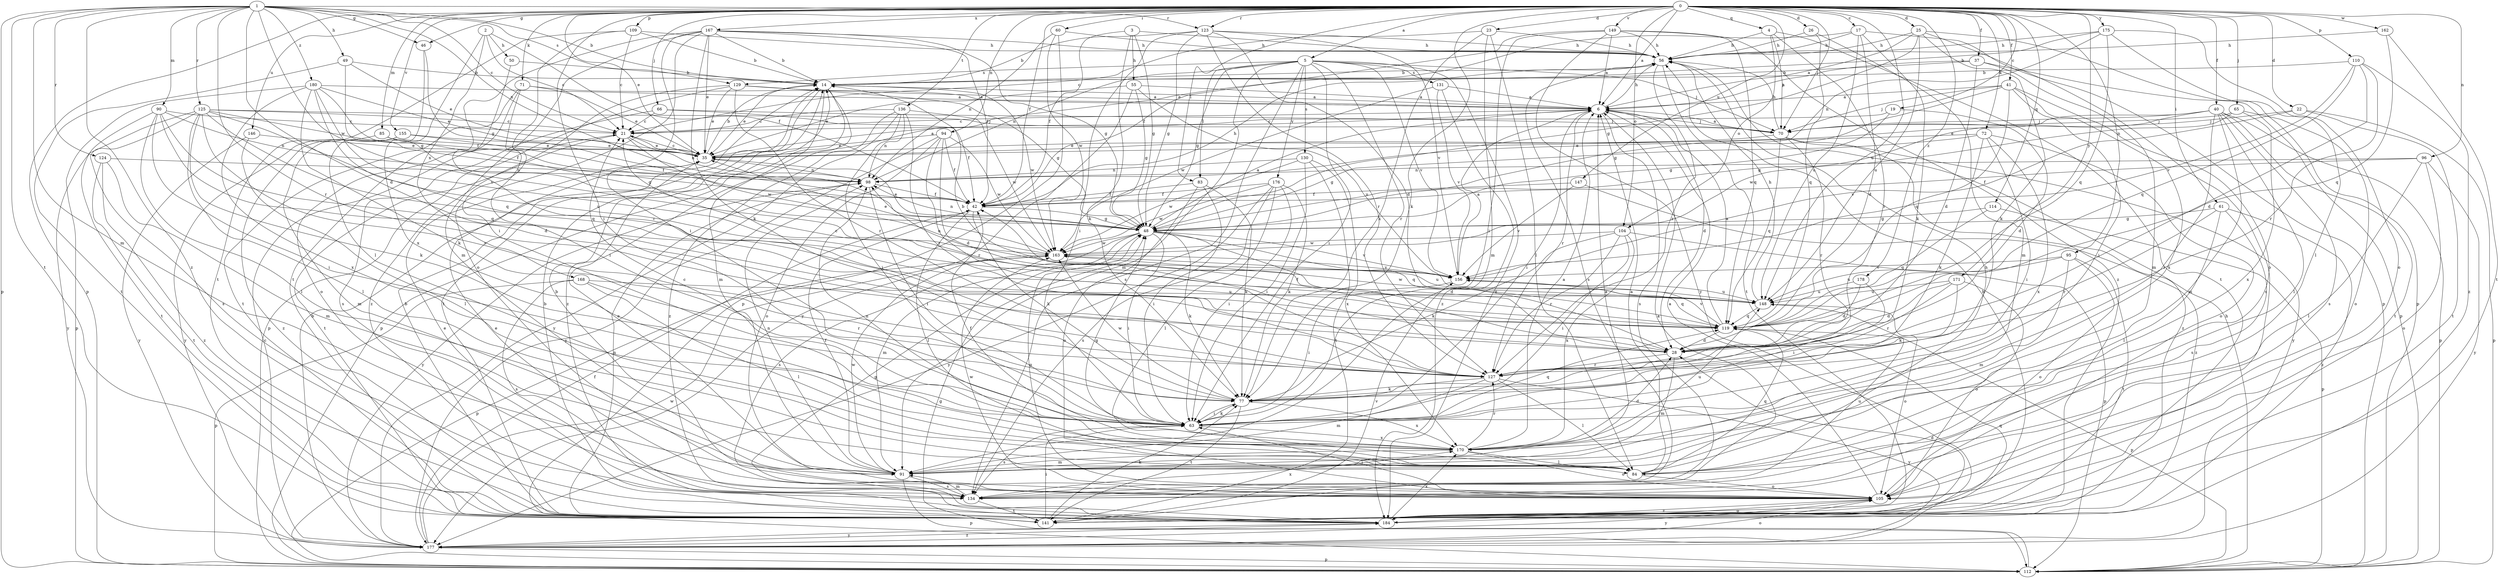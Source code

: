 strict digraph  {
0;
1;
2;
3;
4;
5;
6;
14;
17;
19;
21;
22;
23;
25;
26;
28;
35;
37;
40;
41;
42;
46;
48;
49;
50;
55;
56;
60;
61;
63;
65;
66;
70;
71;
72;
77;
83;
84;
85;
90;
91;
94;
95;
96;
98;
104;
105;
109;
110;
112;
114;
119;
123;
124;
125;
127;
129;
130;
131;
134;
136;
141;
146;
147;
148;
149;
155;
156;
162;
163;
167;
168;
170;
171;
175;
176;
177;
178;
180;
184;
0 -> 4  [label=q];
0 -> 5  [label=a];
0 -> 6  [label=a];
0 -> 17  [label=c];
0 -> 19  [label=c];
0 -> 22  [label=d];
0 -> 23  [label=d];
0 -> 25  [label=d];
0 -> 26  [label=d];
0 -> 35  [label=e];
0 -> 37  [label=f];
0 -> 40  [label=f];
0 -> 41  [label=f];
0 -> 42  [label=f];
0 -> 46  [label=g];
0 -> 60  [label=i];
0 -> 61  [label=i];
0 -> 63  [label=i];
0 -> 65  [label=j];
0 -> 66  [label=j];
0 -> 70  [label=j];
0 -> 71  [label=k];
0 -> 72  [label=k];
0 -> 77  [label=k];
0 -> 83  [label=l];
0 -> 85  [label=m];
0 -> 94  [label=n];
0 -> 95  [label=n];
0 -> 96  [label=n];
0 -> 104  [label=o];
0 -> 109  [label=p];
0 -> 110  [label=p];
0 -> 112  [label=p];
0 -> 114  [label=q];
0 -> 123  [label=r];
0 -> 136  [label=t];
0 -> 146  [label=u];
0 -> 147  [label=u];
0 -> 148  [label=u];
0 -> 149  [label=v];
0 -> 155  [label=v];
0 -> 162  [label=w];
0 -> 167  [label=x];
0 -> 171  [label=y];
0 -> 175  [label=y];
0 -> 178  [label=z];
1 -> 14  [label=b];
1 -> 21  [label=c];
1 -> 28  [label=d];
1 -> 46  [label=g];
1 -> 49  [label=h];
1 -> 90  [label=m];
1 -> 91  [label=m];
1 -> 98  [label=n];
1 -> 112  [label=p];
1 -> 123  [label=r];
1 -> 124  [label=r];
1 -> 125  [label=r];
1 -> 127  [label=r];
1 -> 129  [label=s];
1 -> 141  [label=t];
1 -> 163  [label=w];
1 -> 180  [label=z];
1 -> 184  [label=z];
2 -> 21  [label=c];
2 -> 42  [label=f];
2 -> 50  [label=h];
2 -> 168  [label=x];
2 -> 170  [label=x];
3 -> 42  [label=f];
3 -> 48  [label=g];
3 -> 55  [label=h];
3 -> 56  [label=h];
3 -> 77  [label=k];
4 -> 56  [label=h];
4 -> 70  [label=j];
4 -> 104  [label=o];
4 -> 127  [label=r];
4 -> 141  [label=t];
5 -> 48  [label=g];
5 -> 63  [label=i];
5 -> 70  [label=j];
5 -> 83  [label=l];
5 -> 91  [label=m];
5 -> 98  [label=n];
5 -> 127  [label=r];
5 -> 129  [label=s];
5 -> 130  [label=s];
5 -> 131  [label=s];
5 -> 134  [label=s];
5 -> 156  [label=v];
5 -> 176  [label=y];
5 -> 184  [label=z];
6 -> 21  [label=c];
6 -> 28  [label=d];
6 -> 56  [label=h];
6 -> 63  [label=i];
6 -> 70  [label=j];
6 -> 127  [label=r];
6 -> 134  [label=s];
14 -> 6  [label=a];
14 -> 35  [label=e];
14 -> 91  [label=m];
14 -> 112  [label=p];
14 -> 141  [label=t];
14 -> 163  [label=w];
14 -> 184  [label=z];
17 -> 28  [label=d];
17 -> 35  [label=e];
17 -> 56  [label=h];
17 -> 77  [label=k];
17 -> 112  [label=p];
17 -> 148  [label=u];
19 -> 21  [label=c];
19 -> 28  [label=d];
19 -> 48  [label=g];
21 -> 35  [label=e];
21 -> 98  [label=n];
21 -> 141  [label=t];
21 -> 163  [label=w];
22 -> 70  [label=j];
22 -> 112  [label=p];
22 -> 141  [label=t];
22 -> 156  [label=v];
23 -> 21  [label=c];
23 -> 56  [label=h];
23 -> 77  [label=k];
23 -> 84  [label=l];
23 -> 91  [label=m];
25 -> 6  [label=a];
25 -> 48  [label=g];
25 -> 56  [label=h];
25 -> 77  [label=k];
25 -> 105  [label=o];
25 -> 112  [label=p];
25 -> 148  [label=u];
26 -> 56  [label=h];
26 -> 91  [label=m];
26 -> 119  [label=q];
28 -> 42  [label=f];
28 -> 91  [label=m];
28 -> 127  [label=r];
35 -> 6  [label=a];
35 -> 14  [label=b];
35 -> 21  [label=c];
35 -> 98  [label=n];
37 -> 6  [label=a];
37 -> 14  [label=b];
37 -> 28  [label=d];
37 -> 91  [label=m];
37 -> 112  [label=p];
40 -> 35  [label=e];
40 -> 48  [label=g];
40 -> 63  [label=i];
40 -> 70  [label=j];
40 -> 84  [label=l];
40 -> 91  [label=m];
40 -> 112  [label=p];
40 -> 134  [label=s];
40 -> 141  [label=t];
41 -> 6  [label=a];
41 -> 48  [label=g];
41 -> 63  [label=i];
41 -> 70  [label=j];
41 -> 119  [label=q];
41 -> 134  [label=s];
41 -> 170  [label=x];
42 -> 48  [label=g];
42 -> 56  [label=h];
42 -> 77  [label=k];
42 -> 84  [label=l];
46 -> 48  [label=g];
46 -> 84  [label=l];
48 -> 6  [label=a];
48 -> 28  [label=d];
48 -> 35  [label=e];
48 -> 63  [label=i];
48 -> 77  [label=k];
48 -> 91  [label=m];
48 -> 98  [label=n];
48 -> 119  [label=q];
48 -> 134  [label=s];
48 -> 156  [label=v];
48 -> 163  [label=w];
49 -> 14  [label=b];
49 -> 35  [label=e];
49 -> 48  [label=g];
49 -> 141  [label=t];
50 -> 14  [label=b];
50 -> 127  [label=r];
55 -> 6  [label=a];
55 -> 35  [label=e];
55 -> 48  [label=g];
55 -> 148  [label=u];
55 -> 177  [label=y];
56 -> 14  [label=b];
56 -> 127  [label=r];
56 -> 134  [label=s];
56 -> 141  [label=t];
60 -> 56  [label=h];
60 -> 98  [label=n];
60 -> 112  [label=p];
60 -> 163  [label=w];
61 -> 48  [label=g];
61 -> 84  [label=l];
61 -> 127  [label=r];
61 -> 134  [label=s];
61 -> 184  [label=z];
63 -> 21  [label=c];
63 -> 77  [label=k];
63 -> 119  [label=q];
63 -> 134  [label=s];
63 -> 170  [label=x];
65 -> 70  [label=j];
65 -> 105  [label=o];
65 -> 163  [label=w];
65 -> 170  [label=x];
66 -> 21  [label=c];
66 -> 42  [label=f];
66 -> 70  [label=j];
66 -> 134  [label=s];
70 -> 6  [label=a];
70 -> 35  [label=e];
70 -> 56  [label=h];
70 -> 119  [label=q];
70 -> 127  [label=r];
70 -> 177  [label=y];
70 -> 184  [label=z];
71 -> 6  [label=a];
71 -> 35  [label=e];
71 -> 63  [label=i];
71 -> 105  [label=o];
71 -> 141  [label=t];
72 -> 35  [label=e];
72 -> 48  [label=g];
72 -> 63  [label=i];
72 -> 77  [label=k];
72 -> 105  [label=o];
72 -> 170  [label=x];
77 -> 63  [label=i];
77 -> 141  [label=t];
77 -> 163  [label=w];
77 -> 170  [label=x];
83 -> 42  [label=f];
83 -> 63  [label=i];
83 -> 77  [label=k];
83 -> 105  [label=o];
84 -> 6  [label=a];
84 -> 56  [label=h];
84 -> 105  [label=o];
84 -> 119  [label=q];
85 -> 35  [label=e];
85 -> 48  [label=g];
85 -> 177  [label=y];
90 -> 21  [label=c];
90 -> 28  [label=d];
90 -> 63  [label=i];
90 -> 84  [label=l];
90 -> 98  [label=n];
90 -> 119  [label=q];
90 -> 141  [label=t];
91 -> 6  [label=a];
91 -> 35  [label=e];
91 -> 42  [label=f];
91 -> 98  [label=n];
91 -> 112  [label=p];
91 -> 134  [label=s];
91 -> 163  [label=w];
94 -> 28  [label=d];
94 -> 35  [label=e];
94 -> 42  [label=f];
94 -> 105  [label=o];
94 -> 127  [label=r];
94 -> 163  [label=w];
94 -> 177  [label=y];
95 -> 91  [label=m];
95 -> 105  [label=o];
95 -> 141  [label=t];
95 -> 148  [label=u];
95 -> 156  [label=v];
96 -> 42  [label=f];
96 -> 84  [label=l];
96 -> 98  [label=n];
96 -> 105  [label=o];
96 -> 177  [label=y];
98 -> 42  [label=f];
98 -> 63  [label=i];
98 -> 177  [label=y];
104 -> 63  [label=i];
104 -> 77  [label=k];
104 -> 112  [label=p];
104 -> 127  [label=r];
104 -> 163  [label=w];
104 -> 170  [label=x];
105 -> 6  [label=a];
105 -> 14  [label=b];
105 -> 35  [label=e];
105 -> 48  [label=g];
105 -> 63  [label=i];
105 -> 163  [label=w];
105 -> 177  [label=y];
105 -> 184  [label=z];
109 -> 14  [label=b];
109 -> 21  [label=c];
109 -> 56  [label=h];
109 -> 63  [label=i];
109 -> 141  [label=t];
110 -> 14  [label=b];
110 -> 28  [label=d];
110 -> 119  [label=q];
110 -> 127  [label=r];
110 -> 156  [label=v];
110 -> 184  [label=z];
112 -> 48  [label=g];
112 -> 56  [label=h];
114 -> 48  [label=g];
114 -> 112  [label=p];
114 -> 119  [label=q];
119 -> 6  [label=a];
119 -> 14  [label=b];
119 -> 21  [label=c];
119 -> 28  [label=d];
119 -> 112  [label=p];
119 -> 156  [label=v];
123 -> 14  [label=b];
123 -> 28  [label=d];
123 -> 48  [label=g];
123 -> 56  [label=h];
123 -> 63  [label=i];
123 -> 127  [label=r];
123 -> 156  [label=v];
124 -> 91  [label=m];
124 -> 98  [label=n];
124 -> 141  [label=t];
124 -> 184  [label=z];
125 -> 21  [label=c];
125 -> 42  [label=f];
125 -> 70  [label=j];
125 -> 77  [label=k];
125 -> 84  [label=l];
125 -> 119  [label=q];
125 -> 127  [label=r];
125 -> 134  [label=s];
125 -> 148  [label=u];
125 -> 177  [label=y];
127 -> 77  [label=k];
127 -> 84  [label=l];
127 -> 91  [label=m];
127 -> 177  [label=y];
129 -> 6  [label=a];
129 -> 35  [label=e];
129 -> 48  [label=g];
129 -> 112  [label=p];
129 -> 127  [label=r];
129 -> 184  [label=z];
130 -> 63  [label=i];
130 -> 98  [label=n];
130 -> 141  [label=t];
130 -> 163  [label=w];
130 -> 170  [label=x];
131 -> 6  [label=a];
131 -> 156  [label=v];
131 -> 163  [label=w];
131 -> 184  [label=z];
134 -> 35  [label=e];
134 -> 91  [label=m];
134 -> 141  [label=t];
134 -> 148  [label=u];
134 -> 170  [label=x];
136 -> 21  [label=c];
136 -> 63  [label=i];
136 -> 98  [label=n];
136 -> 127  [label=r];
136 -> 163  [label=w];
136 -> 177  [label=y];
136 -> 184  [label=z];
141 -> 6  [label=a];
141 -> 14  [label=b];
141 -> 56  [label=h];
141 -> 63  [label=i];
141 -> 77  [label=k];
141 -> 98  [label=n];
141 -> 156  [label=v];
146 -> 35  [label=e];
146 -> 84  [label=l];
146 -> 177  [label=y];
147 -> 42  [label=f];
147 -> 156  [label=v];
147 -> 184  [label=z];
148 -> 56  [label=h];
148 -> 105  [label=o];
148 -> 119  [label=q];
148 -> 163  [label=w];
149 -> 6  [label=a];
149 -> 42  [label=f];
149 -> 56  [label=h];
149 -> 63  [label=i];
149 -> 119  [label=q];
149 -> 177  [label=y];
149 -> 184  [label=z];
155 -> 35  [label=e];
155 -> 42  [label=f];
155 -> 91  [label=m];
155 -> 184  [label=z];
156 -> 6  [label=a];
156 -> 63  [label=i];
156 -> 98  [label=n];
156 -> 119  [label=q];
156 -> 148  [label=u];
162 -> 56  [label=h];
162 -> 119  [label=q];
162 -> 141  [label=t];
163 -> 35  [label=e];
163 -> 112  [label=p];
163 -> 148  [label=u];
163 -> 156  [label=v];
167 -> 14  [label=b];
167 -> 35  [label=e];
167 -> 42  [label=f];
167 -> 48  [label=g];
167 -> 56  [label=h];
167 -> 63  [label=i];
167 -> 77  [label=k];
167 -> 91  [label=m];
167 -> 105  [label=o];
167 -> 141  [label=t];
168 -> 84  [label=l];
168 -> 112  [label=p];
168 -> 127  [label=r];
168 -> 134  [label=s];
168 -> 148  [label=u];
170 -> 6  [label=a];
170 -> 28  [label=d];
170 -> 42  [label=f];
170 -> 48  [label=g];
170 -> 84  [label=l];
170 -> 91  [label=m];
170 -> 98  [label=n];
170 -> 105  [label=o];
170 -> 127  [label=r];
170 -> 148  [label=u];
171 -> 28  [label=d];
171 -> 77  [label=k];
171 -> 105  [label=o];
171 -> 127  [label=r];
171 -> 148  [label=u];
175 -> 14  [label=b];
175 -> 56  [label=h];
175 -> 84  [label=l];
175 -> 98  [label=n];
175 -> 105  [label=o];
175 -> 119  [label=q];
176 -> 42  [label=f];
176 -> 63  [label=i];
176 -> 77  [label=k];
176 -> 84  [label=l];
176 -> 134  [label=s];
176 -> 163  [label=w];
176 -> 177  [label=y];
177 -> 14  [label=b];
177 -> 21  [label=c];
177 -> 42  [label=f];
177 -> 105  [label=o];
177 -> 112  [label=p];
177 -> 163  [label=w];
177 -> 184  [label=z];
178 -> 28  [label=d];
178 -> 63  [label=i];
178 -> 148  [label=u];
180 -> 6  [label=a];
180 -> 35  [label=e];
180 -> 42  [label=f];
180 -> 77  [label=k];
180 -> 112  [label=p];
180 -> 119  [label=q];
180 -> 156  [label=v];
180 -> 170  [label=x];
184 -> 14  [label=b];
184 -> 28  [label=d];
184 -> 48  [label=g];
184 -> 105  [label=o];
184 -> 119  [label=q];
184 -> 170  [label=x];
184 -> 177  [label=y];
}
